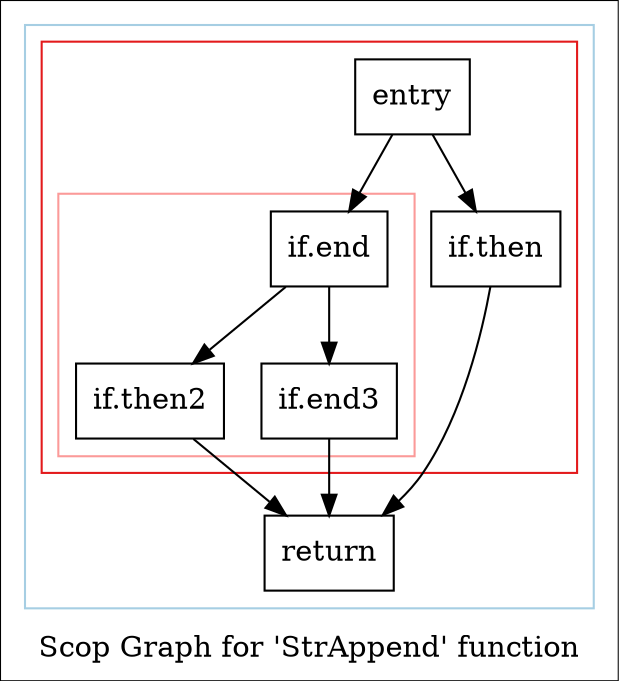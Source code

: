 digraph "Scop Graph for 'StrAppend' function" {
	label="Scop Graph for 'StrAppend' function";

	Node0x1a258e0 [shape=record,label="{entry}"];
	Node0x1a258e0 -> Node0x1a6aae0;
	Node0x1a258e0 -> Node0x1a5ccd0;
	Node0x1a6aae0 [shape=record,label="{if.then}"];
	Node0x1a6aae0 -> Node0x1a72430;
	Node0x1a72430 [shape=record,label="{return}"];
	Node0x1a5ccd0 [shape=record,label="{if.end}"];
	Node0x1a5ccd0 -> Node0x1a496d0;
	Node0x1a5ccd0 -> Node0x1a78e70;
	Node0x1a496d0 [shape=record,label="{if.then2}"];
	Node0x1a496d0 -> Node0x1a72430;
	Node0x1a78e70 [shape=record,label="{if.end3}"];
	Node0x1a78e70 -> Node0x1a72430;
	colorscheme = "paired12"
        subgraph cluster_0x1aca500 {
          label = "";
          style = solid;
          color = 1
          subgraph cluster_0x1ab5360 {
            label = "";
            style = solid;
            color = 6
            subgraph cluster_0x1ab53e0 {
              label = "";
              style = solid;
              color = 5
              Node0x1a5ccd0;
              Node0x1a496d0;
              Node0x1a78e70;
            }
            Node0x1a258e0;
            Node0x1a6aae0;
          }
          Node0x1a72430;
        }
}
